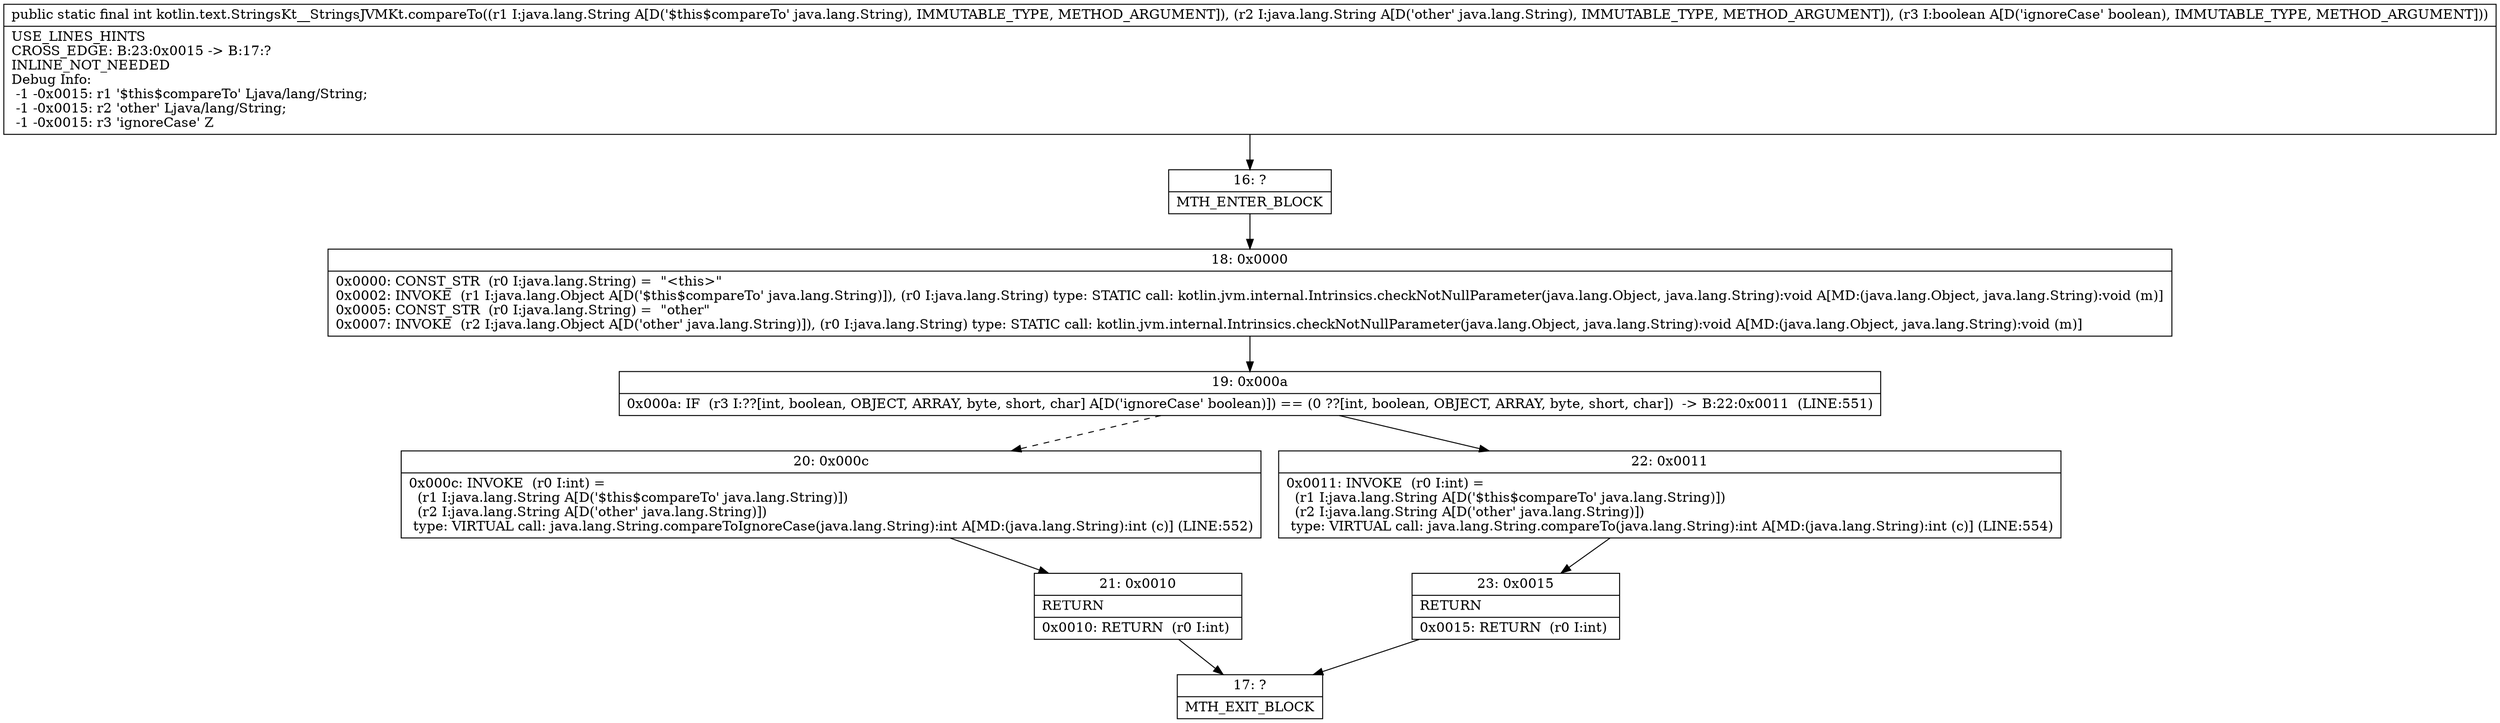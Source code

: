 digraph "CFG forkotlin.text.StringsKt__StringsJVMKt.compareTo(Ljava\/lang\/String;Ljava\/lang\/String;Z)I" {
Node_16 [shape=record,label="{16\:\ ?|MTH_ENTER_BLOCK\l}"];
Node_18 [shape=record,label="{18\:\ 0x0000|0x0000: CONST_STR  (r0 I:java.lang.String) =  \"\<this\>\" \l0x0002: INVOKE  (r1 I:java.lang.Object A[D('$this$compareTo' java.lang.String)]), (r0 I:java.lang.String) type: STATIC call: kotlin.jvm.internal.Intrinsics.checkNotNullParameter(java.lang.Object, java.lang.String):void A[MD:(java.lang.Object, java.lang.String):void (m)]\l0x0005: CONST_STR  (r0 I:java.lang.String) =  \"other\" \l0x0007: INVOKE  (r2 I:java.lang.Object A[D('other' java.lang.String)]), (r0 I:java.lang.String) type: STATIC call: kotlin.jvm.internal.Intrinsics.checkNotNullParameter(java.lang.Object, java.lang.String):void A[MD:(java.lang.Object, java.lang.String):void (m)]\l}"];
Node_19 [shape=record,label="{19\:\ 0x000a|0x000a: IF  (r3 I:??[int, boolean, OBJECT, ARRAY, byte, short, char] A[D('ignoreCase' boolean)]) == (0 ??[int, boolean, OBJECT, ARRAY, byte, short, char])  \-\> B:22:0x0011  (LINE:551)\l}"];
Node_20 [shape=record,label="{20\:\ 0x000c|0x000c: INVOKE  (r0 I:int) = \l  (r1 I:java.lang.String A[D('$this$compareTo' java.lang.String)])\l  (r2 I:java.lang.String A[D('other' java.lang.String)])\l type: VIRTUAL call: java.lang.String.compareToIgnoreCase(java.lang.String):int A[MD:(java.lang.String):int (c)] (LINE:552)\l}"];
Node_21 [shape=record,label="{21\:\ 0x0010|RETURN\l|0x0010: RETURN  (r0 I:int) \l}"];
Node_17 [shape=record,label="{17\:\ ?|MTH_EXIT_BLOCK\l}"];
Node_22 [shape=record,label="{22\:\ 0x0011|0x0011: INVOKE  (r0 I:int) = \l  (r1 I:java.lang.String A[D('$this$compareTo' java.lang.String)])\l  (r2 I:java.lang.String A[D('other' java.lang.String)])\l type: VIRTUAL call: java.lang.String.compareTo(java.lang.String):int A[MD:(java.lang.String):int (c)] (LINE:554)\l}"];
Node_23 [shape=record,label="{23\:\ 0x0015|RETURN\l|0x0015: RETURN  (r0 I:int) \l}"];
MethodNode[shape=record,label="{public static final int kotlin.text.StringsKt__StringsJVMKt.compareTo((r1 I:java.lang.String A[D('$this$compareTo' java.lang.String), IMMUTABLE_TYPE, METHOD_ARGUMENT]), (r2 I:java.lang.String A[D('other' java.lang.String), IMMUTABLE_TYPE, METHOD_ARGUMENT]), (r3 I:boolean A[D('ignoreCase' boolean), IMMUTABLE_TYPE, METHOD_ARGUMENT]))  | USE_LINES_HINTS\lCROSS_EDGE: B:23:0x0015 \-\> B:17:?\lINLINE_NOT_NEEDED\lDebug Info:\l  \-1 \-0x0015: r1 '$this$compareTo' Ljava\/lang\/String;\l  \-1 \-0x0015: r2 'other' Ljava\/lang\/String;\l  \-1 \-0x0015: r3 'ignoreCase' Z\l}"];
MethodNode -> Node_16;Node_16 -> Node_18;
Node_18 -> Node_19;
Node_19 -> Node_20[style=dashed];
Node_19 -> Node_22;
Node_20 -> Node_21;
Node_21 -> Node_17;
Node_22 -> Node_23;
Node_23 -> Node_17;
}

